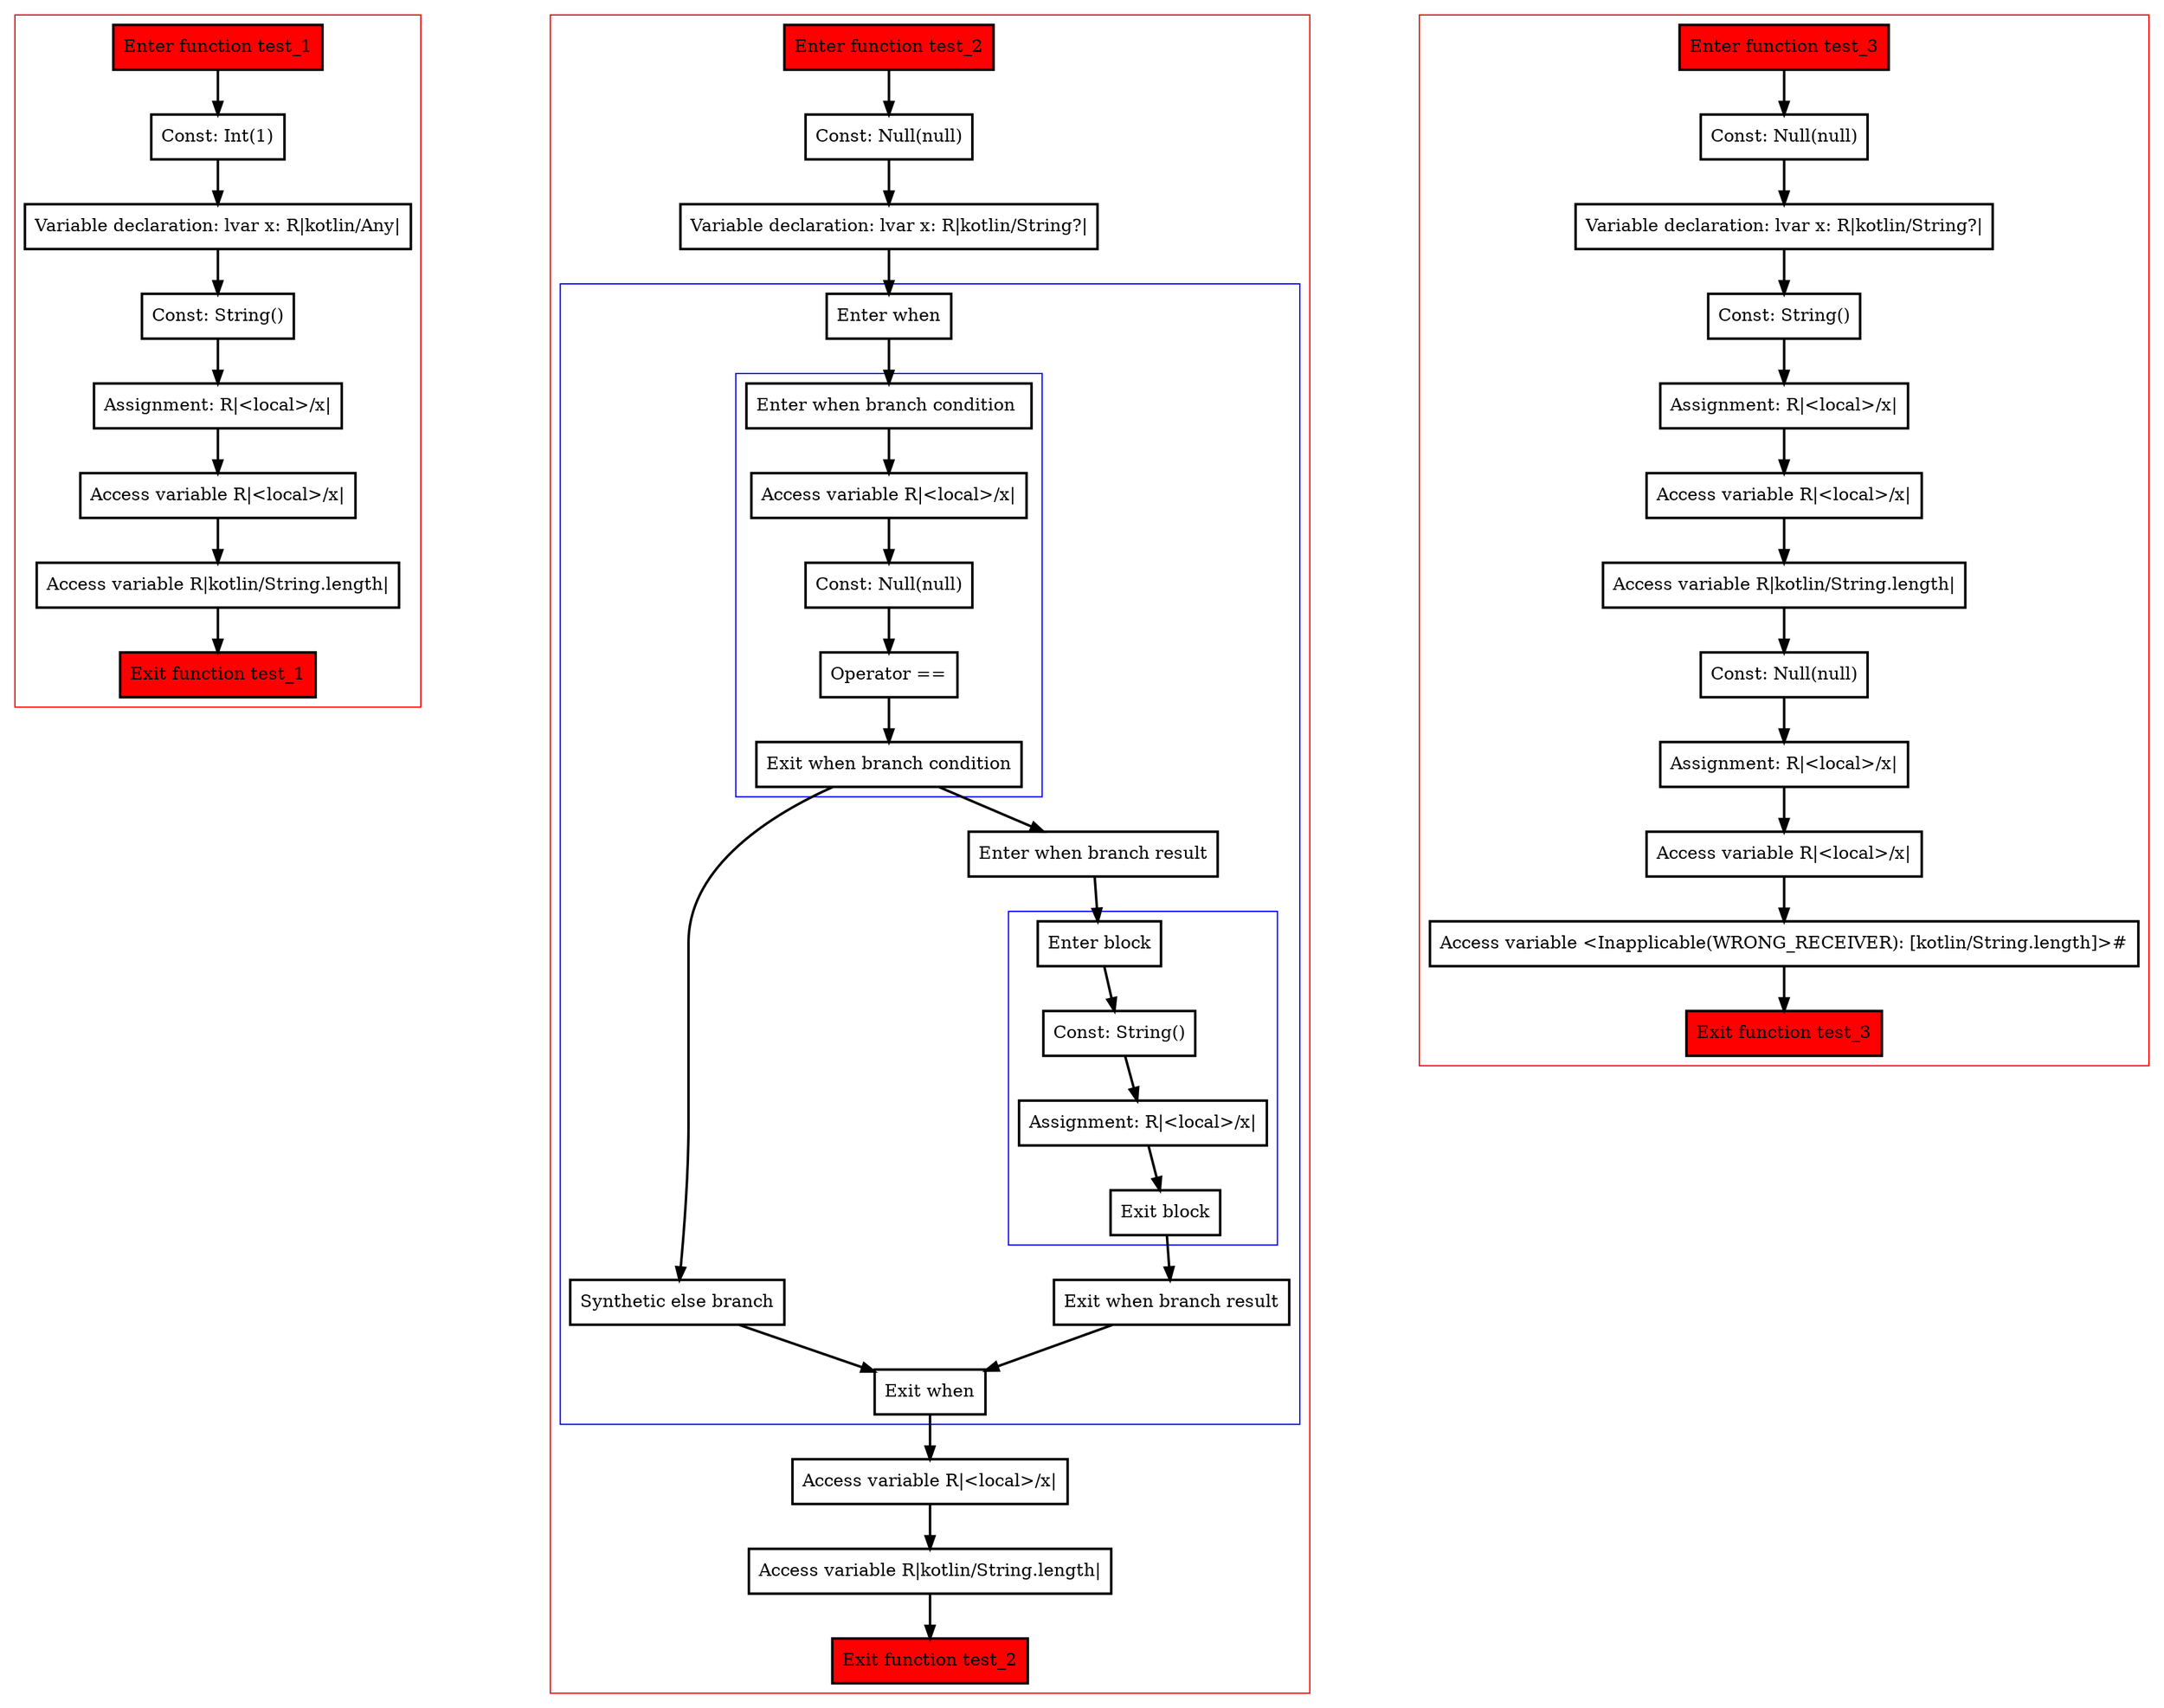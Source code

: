 digraph smartcastAfterReassignment_kt {
    graph [nodesep=3]
    node [shape=box penwidth=2]
    edge [penwidth=2]

    subgraph cluster_0 {
        color=red
        0 [label="Enter function test_1" style="filled" fillcolor=red];
        2 [label="Const: Int(1)"];
        3 [label="Variable declaration: lvar x: R|kotlin/Any|"];
        4 [label="Const: String()"];
        5 [label="Assignment: R|<local>/x|"];
        6 [label="Access variable R|<local>/x|"];
        7 [label="Access variable R|kotlin/String.length|"];
        1 [label="Exit function test_1" style="filled" fillcolor=red];
    }
    0 -> {2};
    2 -> {3};
    3 -> {4};
    4 -> {5};
    5 -> {6};
    6 -> {7};
    7 -> {1};

    subgraph cluster_1 {
        color=red
        8 [label="Enter function test_2" style="filled" fillcolor=red];
        10 [label="Const: Null(null)"];
        11 [label="Variable declaration: lvar x: R|kotlin/String?|"];
        subgraph cluster_2 {
            color=blue
            12 [label="Enter when"];
            subgraph cluster_3 {
                color=blue
                14 [label="Enter when branch condition "];
                15 [label="Access variable R|<local>/x|"];
                16 [label="Const: Null(null)"];
                17 [label="Operator =="];
                18 [label="Exit when branch condition"];
            }
            25 [label="Synthetic else branch"];
            19 [label="Enter when branch result"];
            subgraph cluster_4 {
                color=blue
                20 [label="Enter block"];
                21 [label="Const: String()"];
                22 [label="Assignment: R|<local>/x|"];
                23 [label="Exit block"];
            }
            24 [label="Exit when branch result"];
            13 [label="Exit when"];
        }
        26 [label="Access variable R|<local>/x|"];
        27 [label="Access variable R|kotlin/String.length|"];
        9 [label="Exit function test_2" style="filled" fillcolor=red];
    }
    8 -> {10};
    10 -> {11};
    11 -> {12};
    12 -> {14};
    13 -> {26};
    14 -> {15};
    15 -> {16};
    16 -> {17};
    17 -> {18};
    18 -> {19 25};
    19 -> {20};
    20 -> {21};
    21 -> {22};
    22 -> {23};
    23 -> {24};
    24 -> {13};
    25 -> {13};
    26 -> {27};
    27 -> {9};

    subgraph cluster_5 {
        color=red
        28 [label="Enter function test_3" style="filled" fillcolor=red];
        30 [label="Const: Null(null)"];
        31 [label="Variable declaration: lvar x: R|kotlin/String?|"];
        32 [label="Const: String()"];
        33 [label="Assignment: R|<local>/x|"];
        34 [label="Access variable R|<local>/x|"];
        35 [label="Access variable R|kotlin/String.length|"];
        36 [label="Const: Null(null)"];
        37 [label="Assignment: R|<local>/x|"];
        38 [label="Access variable R|<local>/x|"];
        39 [label="Access variable <Inapplicable(WRONG_RECEIVER): [kotlin/String.length]>#"];
        29 [label="Exit function test_3" style="filled" fillcolor=red];
    }
    28 -> {30};
    30 -> {31};
    31 -> {32};
    32 -> {33};
    33 -> {34};
    34 -> {35};
    35 -> {36};
    36 -> {37};
    37 -> {38};
    38 -> {39};
    39 -> {29};

}
